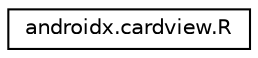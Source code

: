 digraph "Graphical Class Hierarchy"
{
 // LATEX_PDF_SIZE
  edge [fontname="Helvetica",fontsize="10",labelfontname="Helvetica",labelfontsize="10"];
  node [fontname="Helvetica",fontsize="10",shape=record];
  rankdir="LR";
  Node0 [label="androidx.cardview.R",height=0.2,width=0.4,color="black", fillcolor="white", style="filled",URL="$classandroidx_1_1cardview_1_1_r.html",tooltip=" "];
}
